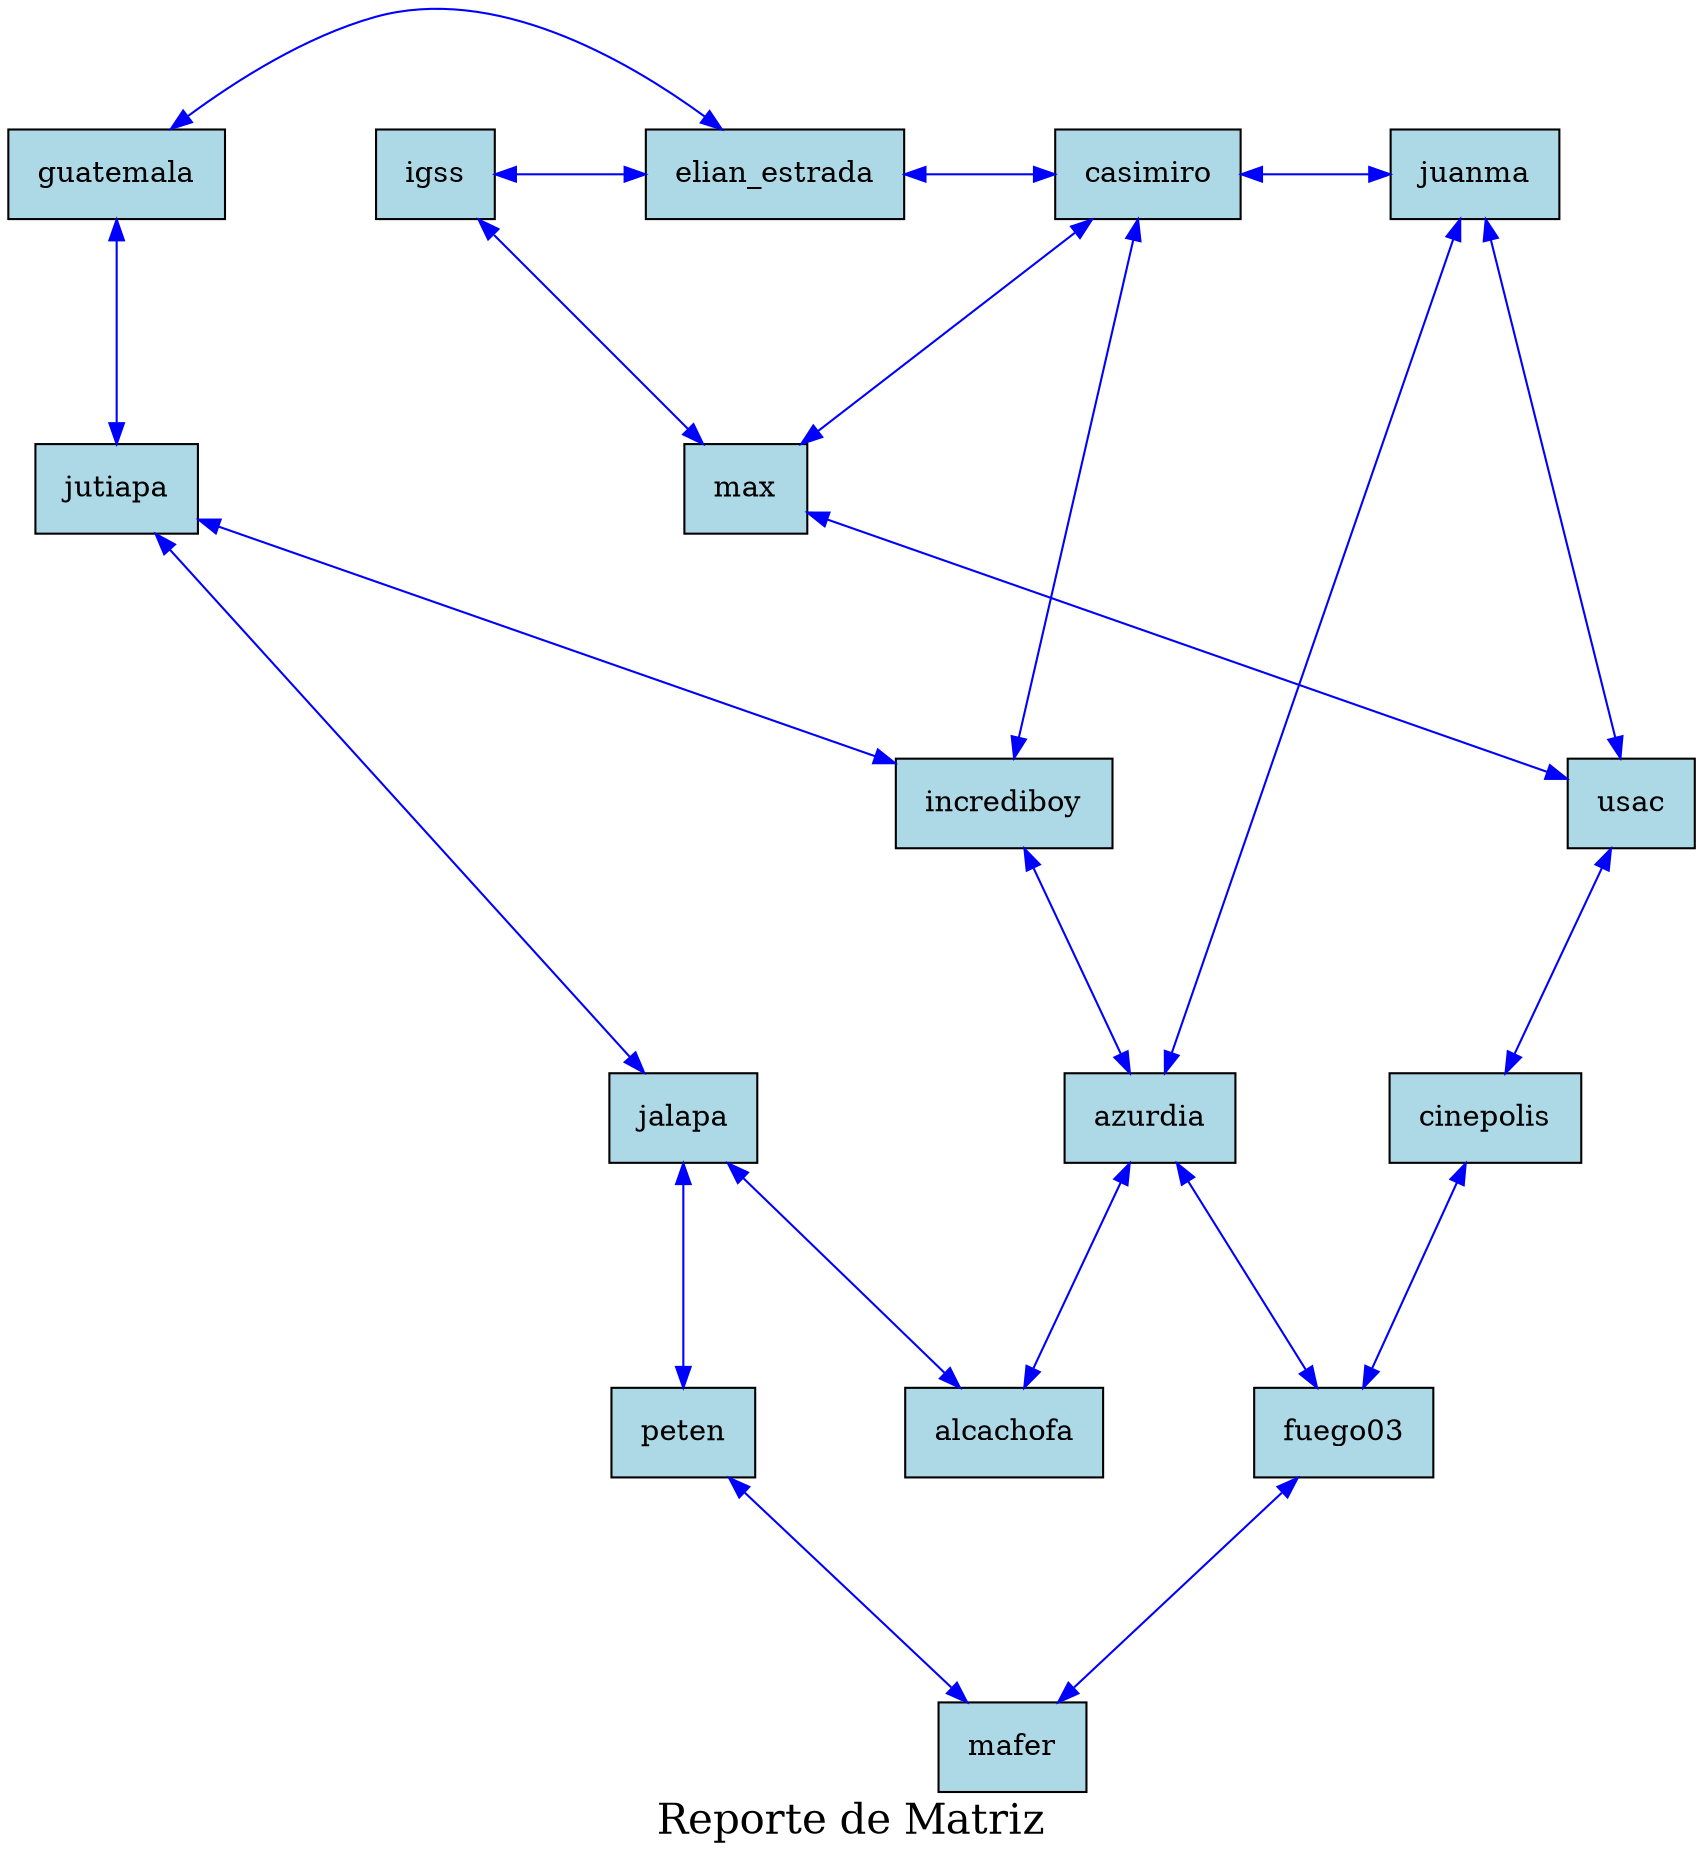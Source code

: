 digraph G {
 rankdir=TB;
 node [shape=box, style=filled, fillcolor=lightblue, margin=0.2];
edge [style=solid, color=blue];
 graph [ranksep=1.5, nodesep=1];
graph [label="Reporte de Matriz", fontsize=20, fontcolor=black];
    invisible_[label="invisible"style=invis];
    invisible_-> nodo_2017204330608 [style=invis];
    nodo_2017204330608 [label="igss"style=filled, fillcolor=lightblue];
    nodo_2017204330608 -> nodo_2017204332800 [dir=both];
    nodo_2017204330608 -> nodo_2017204312944 [dir=both];
    nodo_2017204332800 [label="max"style=filled, fillcolor=lightblue];
    nodo_2017204332800 -> nodo_2017204333728 [dir=both];
    nodo_2017204332800 -> nodo_2017204925504 [dir=both];
    nodo_2017204333728 [label="usac"style=filled, fillcolor=lightblue];
    nodo_2017204333728 -> nodo_2017204920720 [dir=both];
    nodo_2017204333728 -> nodo_2017204925216 [dir=both];
    nodo_2017204920720 [label="cinepolis"style=filled, fillcolor=lightblue];
    nodo_2017204920720 -> nodo_2017204926656 [dir=both];
    nodo_2017204330256 [label="guatemala"style=filled, fillcolor=lightblue];
    nodo_2017204330256 -> nodo_2017204312944 [dir=both];
    nodo_2017204330256 -> nodo_2017204332512 [dir=both];
    nodo_2017204312944 [label="elian_estrada"style=filled, fillcolor=lightblue];
    nodo_2017204312944 -> nodo_2017204925504 [dir=both];
    nodo_2017204925504 [label="casimiro"style=filled, fillcolor=lightblue];
    nodo_2017204925504 -> nodo_2017204925216 [dir=both];
    nodo_2017204925504 -> nodo_2017204927520 [dir=both];
    nodo_2017204925216 [label="juanma"style=filled, fillcolor=lightblue];
    nodo_2017204925216 -> nodo_2017204927232 [dir=both];
    nodo_2017204332512 [label="jutiapa"style=filled, fillcolor=lightblue];
    nodo_2017204332512 -> nodo_2017204927520 [dir=both];
    nodo_2017204332512 -> nodo_2017204333376 [dir=both];
    nodo_2017204927520 [label="incrediboy"style=filled, fillcolor=lightblue];
    nodo_2017204927520 -> nodo_2017204927232 [dir=both];
    nodo_2017204927232 [label="azurdia"style=filled, fillcolor=lightblue];
    nodo_2017204927232 -> nodo_2017204926656 [dir=both];
    nodo_2017204927232 -> nodo_2017204341664 [dir=both];
    nodo_2017204926656 [label="fuego03"style=filled, fillcolor=lightblue];
    nodo_2017204926656 -> nodo_2017204334080 [dir=both];
    nodo_2017204333376 [label="jalapa"style=filled, fillcolor=lightblue];
    nodo_2017204333376 -> nodo_2017204341664 [dir=both];
    nodo_2017204333376 -> nodo_2017204334432 [dir=both];
    nodo_2017204341664 [label="alcachofa"style=filled, fillcolor=lightblue];
    nodo_2017204334432 [label="peten"style=filled, fillcolor=lightblue];
    nodo_2017204334432 -> nodo_2017204334080 [dir=both];
    nodo_2017204334080 [label="mafer"style=filled, fillcolor=lightblue];
{rank=min; nodo_2017204330256; nodo_2017204312944; nodo_2017204925504; nodo_2017204925216; }
{rank=same; nodo_2017204330608; nodo_2017204312944; }
}
